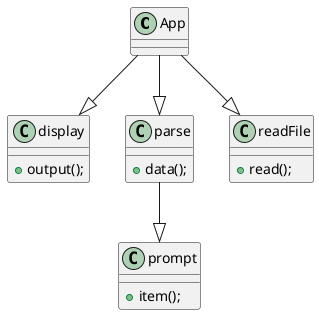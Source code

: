 @startuml
'https://plantuml.com/class-diagram

App --|> display
App --|> parse
parse --|> prompt
App --|> readFile

class display{
+output();
}
class parse {
+data();
}
class prompt{
+item();
}
class readFile{
+read();
}

@enduml